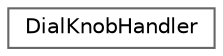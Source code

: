 digraph "Graphical Class Hierarchy"
{
 // LATEX_PDF_SIZE
  bgcolor="transparent";
  edge [fontname=Helvetica,fontsize=10,labelfontname=Helvetica,labelfontsize=10];
  node [fontname=Helvetica,fontsize=10,shape=box,height=0.2,width=0.4];
  rankdir="LR";
  Node0 [id="Node000000",label="DialKnobHandler",height=0.2,width=0.4,color="grey40", fillcolor="white", style="filled",URL="$class_dial_knob_handler.html",tooltip=" "];
}
